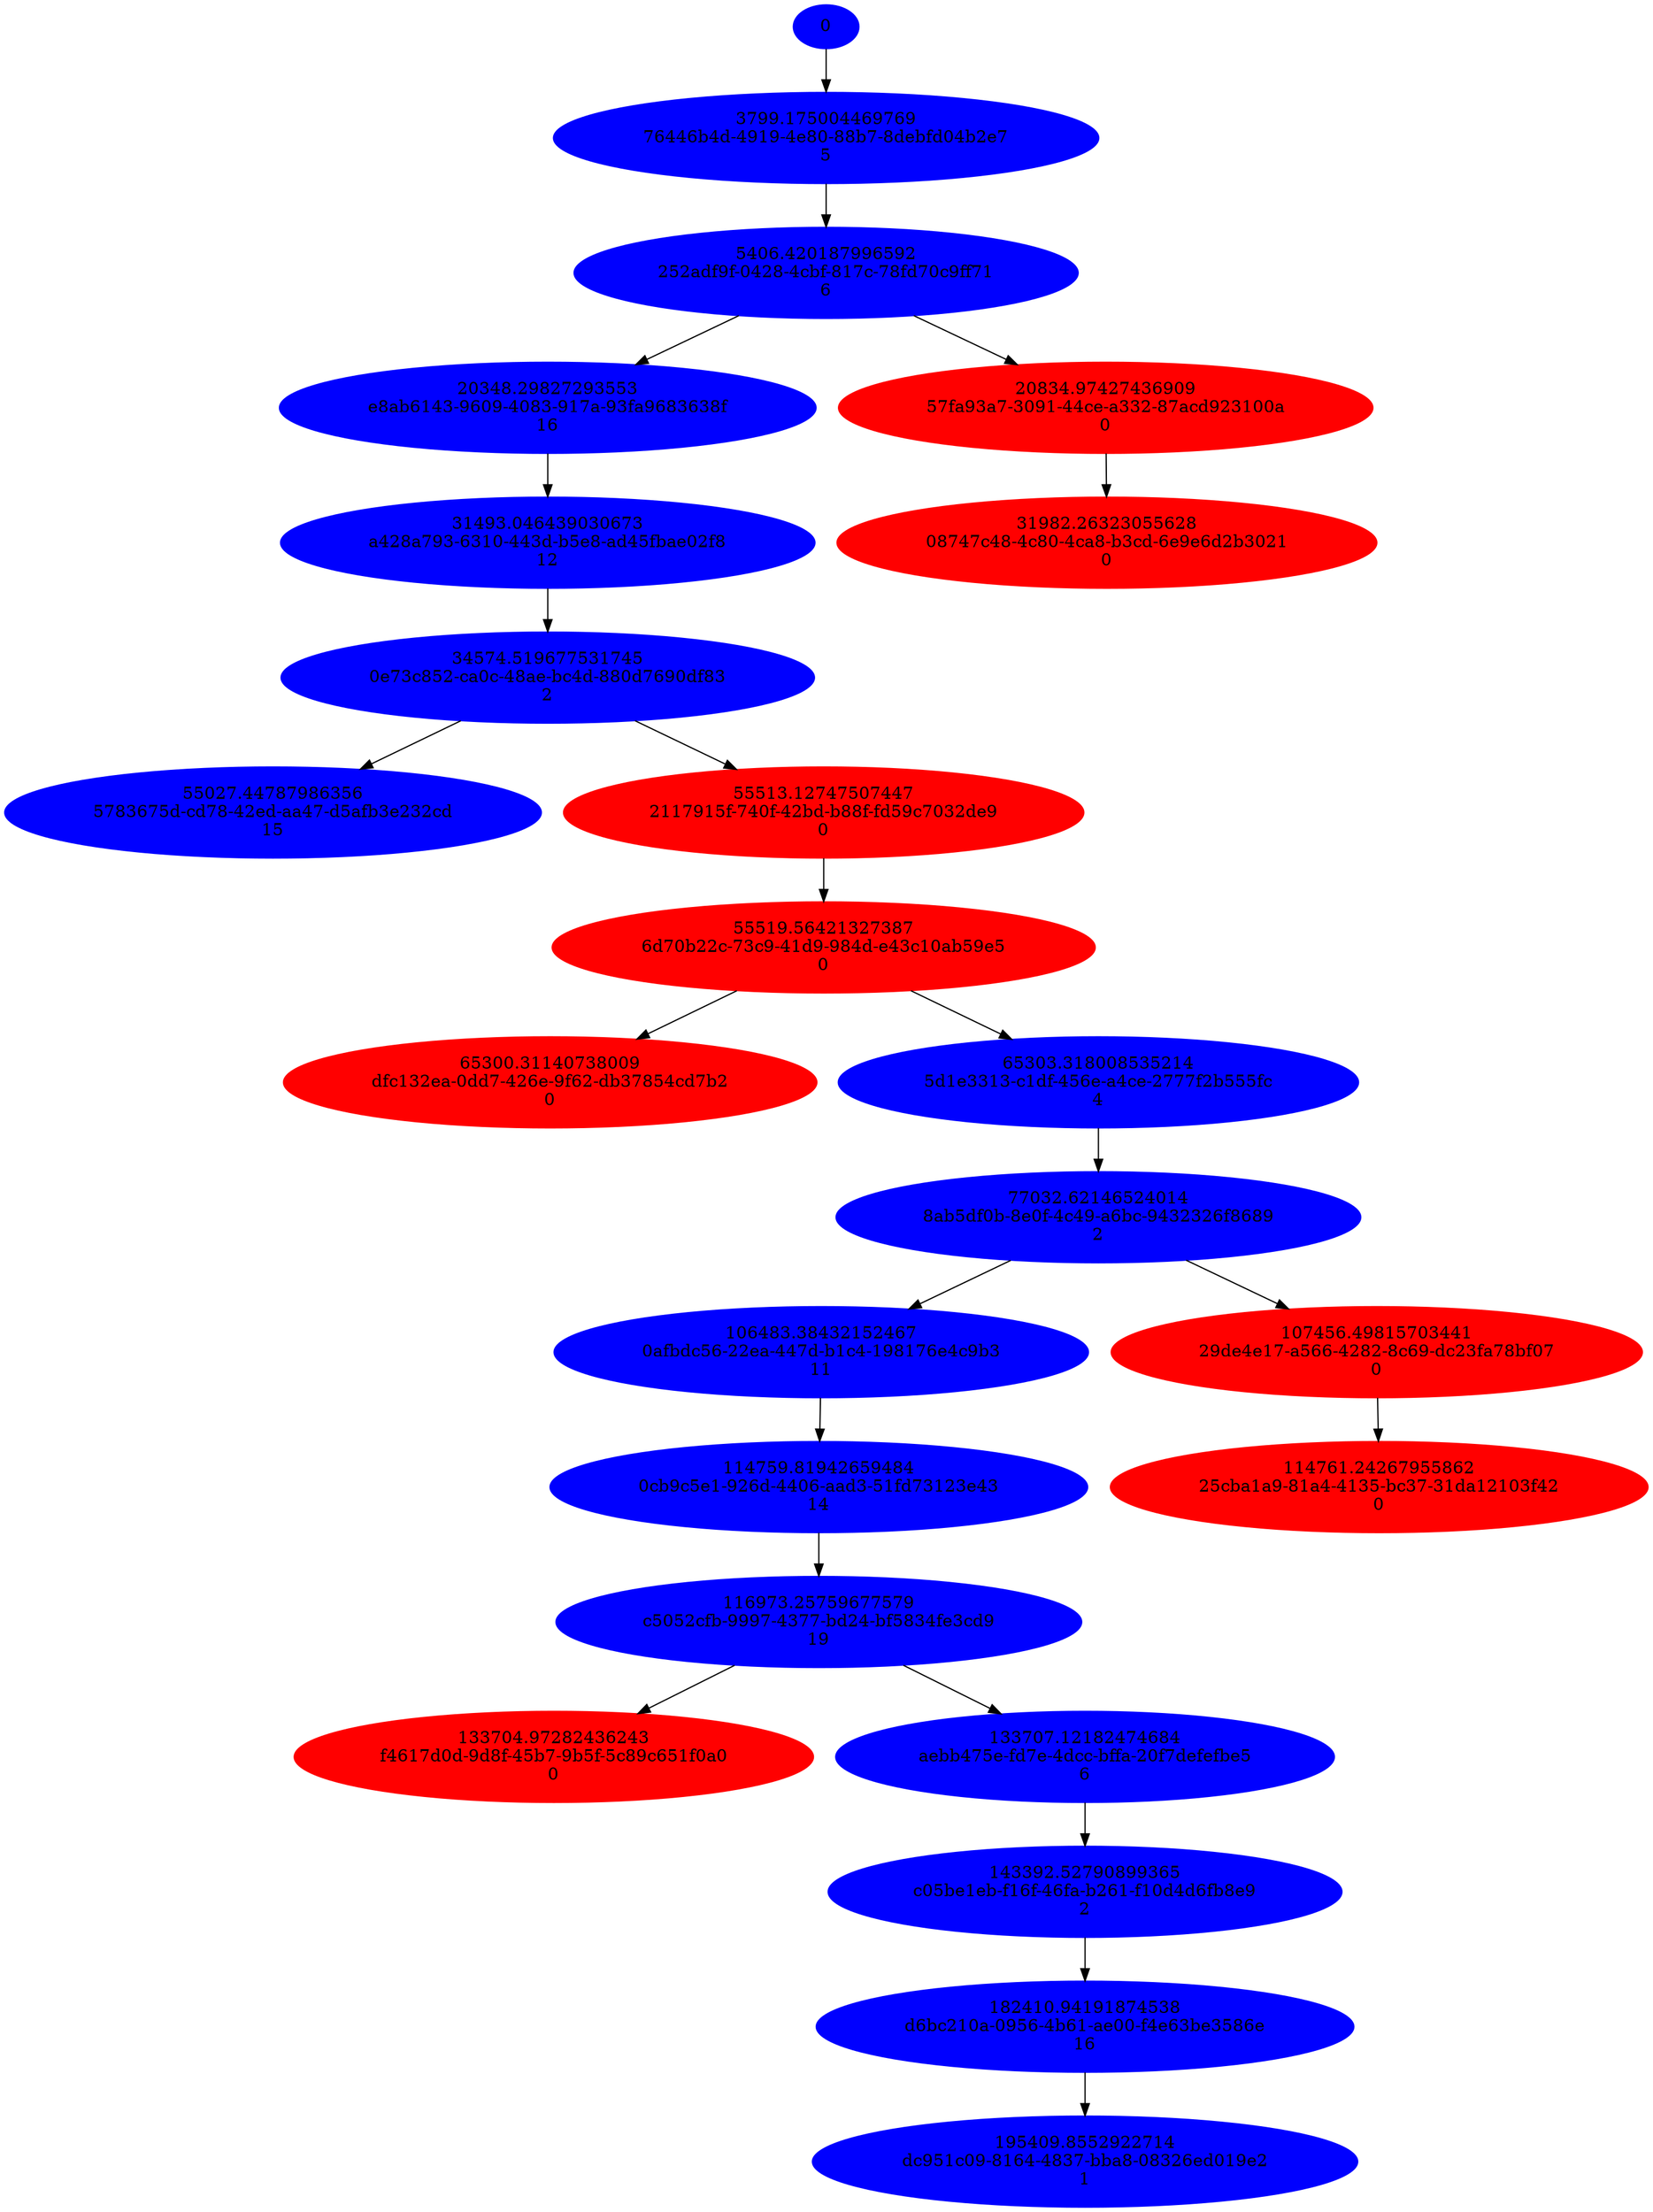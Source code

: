 // Tree
digraph {
	0 [label=0 color=blue style=filled]
	"76446b4d-4919-4e80-88b7-8debfd04b2e7" [label="3799.175004469769
76446b4d-4919-4e80-88b7-8debfd04b2e7
5" color=blue style=filled]
	"252adf9f-0428-4cbf-817c-78fd70c9ff71" [label="5406.420187996592
252adf9f-0428-4cbf-817c-78fd70c9ff71
6" color=blue style=filled]
	"e8ab6143-9609-4083-917a-93fa9683638f" [label="20348.29827293553
e8ab6143-9609-4083-917a-93fa9683638f
16" color=blue style=filled]
	"57fa93a7-3091-44ce-a332-87acd923100a" [label="20834.97427436909
57fa93a7-3091-44ce-a332-87acd923100a
0" color=red style=filled]
	"a428a793-6310-443d-b5e8-ad45fbae02f8" [label="31493.046439030673
a428a793-6310-443d-b5e8-ad45fbae02f8
12" color=blue style=filled]
	"08747c48-4c80-4ca8-b3cd-6e9e6d2b3021" [label="31982.26323055628
08747c48-4c80-4ca8-b3cd-6e9e6d2b3021
0" color=red style=filled]
	"0e73c852-ca0c-48ae-bc4d-880d7690df83" [label="34574.519677531745
0e73c852-ca0c-48ae-bc4d-880d7690df83
2" color=blue style=filled]
	"5783675d-cd78-42ed-aa47-d5afb3e232cd" [label="55027.44787986356
5783675d-cd78-42ed-aa47-d5afb3e232cd
15" color=blue style=filled]
	"2117915f-740f-42bd-b88f-fd59c7032de9" [label="55513.12747507447
2117915f-740f-42bd-b88f-fd59c7032de9
0" color=red style=filled]
	"6d70b22c-73c9-41d9-984d-e43c10ab59e5" [label="55519.56421327387
6d70b22c-73c9-41d9-984d-e43c10ab59e5
0" color=red style=filled]
	"dfc132ea-0dd7-426e-9f62-db37854cd7b2" [label="65300.31140738009
dfc132ea-0dd7-426e-9f62-db37854cd7b2
0" color=red style=filled]
	"5d1e3313-c1df-456e-a4ce-2777f2b555fc" [label="65303.318008535214
5d1e3313-c1df-456e-a4ce-2777f2b555fc
4" color=blue style=filled]
	"8ab5df0b-8e0f-4c49-a6bc-9432326f8689" [label="77032.62146524014
8ab5df0b-8e0f-4c49-a6bc-9432326f8689
2" color=blue style=filled]
	"0afbdc56-22ea-447d-b1c4-198176e4c9b3" [label="106483.38432152467
0afbdc56-22ea-447d-b1c4-198176e4c9b3
11" color=blue style=filled]
	"29de4e17-a566-4282-8c69-dc23fa78bf07" [label="107456.49815703441
29de4e17-a566-4282-8c69-dc23fa78bf07
0" color=red style=filled]
	"0cb9c5e1-926d-4406-aad3-51fd73123e43" [label="114759.81942659484
0cb9c5e1-926d-4406-aad3-51fd73123e43
14" color=blue style=filled]
	"25cba1a9-81a4-4135-bc37-31da12103f42" [label="114761.24267955862
25cba1a9-81a4-4135-bc37-31da12103f42
0" color=red style=filled]
	"c5052cfb-9997-4377-bd24-bf5834fe3cd9" [label="116973.25759677579
c5052cfb-9997-4377-bd24-bf5834fe3cd9
19" color=blue style=filled]
	"f4617d0d-9d8f-45b7-9b5f-5c89c651f0a0" [label="133704.97282436243
f4617d0d-9d8f-45b7-9b5f-5c89c651f0a0
0" color=red style=filled]
	"aebb475e-fd7e-4dcc-bffa-20f7defefbe5" [label="133707.12182474684
aebb475e-fd7e-4dcc-bffa-20f7defefbe5
6" color=blue style=filled]
	"c05be1eb-f16f-46fa-b261-f10d4d6fb8e9" [label="143392.52790899365
c05be1eb-f16f-46fa-b261-f10d4d6fb8e9
2" color=blue style=filled]
	"d6bc210a-0956-4b61-ae00-f4e63be3586e" [label="182410.94191874538
d6bc210a-0956-4b61-ae00-f4e63be3586e
16" color=blue style=filled]
	"dc951c09-8164-4837-bba8-08326ed019e2" [label="195409.8552922714
dc951c09-8164-4837-bba8-08326ed019e2
1" color=blue style=filled]
	0 -> "76446b4d-4919-4e80-88b7-8debfd04b2e7"
	"76446b4d-4919-4e80-88b7-8debfd04b2e7" -> "252adf9f-0428-4cbf-817c-78fd70c9ff71"
	"252adf9f-0428-4cbf-817c-78fd70c9ff71" -> "e8ab6143-9609-4083-917a-93fa9683638f"
	"252adf9f-0428-4cbf-817c-78fd70c9ff71" -> "57fa93a7-3091-44ce-a332-87acd923100a"
	"e8ab6143-9609-4083-917a-93fa9683638f" -> "a428a793-6310-443d-b5e8-ad45fbae02f8"
	"57fa93a7-3091-44ce-a332-87acd923100a" -> "08747c48-4c80-4ca8-b3cd-6e9e6d2b3021"
	"a428a793-6310-443d-b5e8-ad45fbae02f8" -> "0e73c852-ca0c-48ae-bc4d-880d7690df83"
	"0e73c852-ca0c-48ae-bc4d-880d7690df83" -> "5783675d-cd78-42ed-aa47-d5afb3e232cd"
	"0e73c852-ca0c-48ae-bc4d-880d7690df83" -> "2117915f-740f-42bd-b88f-fd59c7032de9"
	"2117915f-740f-42bd-b88f-fd59c7032de9" -> "6d70b22c-73c9-41d9-984d-e43c10ab59e5"
	"6d70b22c-73c9-41d9-984d-e43c10ab59e5" -> "dfc132ea-0dd7-426e-9f62-db37854cd7b2"
	"6d70b22c-73c9-41d9-984d-e43c10ab59e5" -> "5d1e3313-c1df-456e-a4ce-2777f2b555fc"
	"5d1e3313-c1df-456e-a4ce-2777f2b555fc" -> "8ab5df0b-8e0f-4c49-a6bc-9432326f8689"
	"8ab5df0b-8e0f-4c49-a6bc-9432326f8689" -> "0afbdc56-22ea-447d-b1c4-198176e4c9b3"
	"8ab5df0b-8e0f-4c49-a6bc-9432326f8689" -> "29de4e17-a566-4282-8c69-dc23fa78bf07"
	"0afbdc56-22ea-447d-b1c4-198176e4c9b3" -> "0cb9c5e1-926d-4406-aad3-51fd73123e43"
	"29de4e17-a566-4282-8c69-dc23fa78bf07" -> "25cba1a9-81a4-4135-bc37-31da12103f42"
	"0cb9c5e1-926d-4406-aad3-51fd73123e43" -> "c5052cfb-9997-4377-bd24-bf5834fe3cd9"
	"c5052cfb-9997-4377-bd24-bf5834fe3cd9" -> "f4617d0d-9d8f-45b7-9b5f-5c89c651f0a0"
	"c5052cfb-9997-4377-bd24-bf5834fe3cd9" -> "aebb475e-fd7e-4dcc-bffa-20f7defefbe5"
	"aebb475e-fd7e-4dcc-bffa-20f7defefbe5" -> "c05be1eb-f16f-46fa-b261-f10d4d6fb8e9"
	"c05be1eb-f16f-46fa-b261-f10d4d6fb8e9" -> "d6bc210a-0956-4b61-ae00-f4e63be3586e"
	"d6bc210a-0956-4b61-ae00-f4e63be3586e" -> "dc951c09-8164-4837-bba8-08326ed019e2"
}
